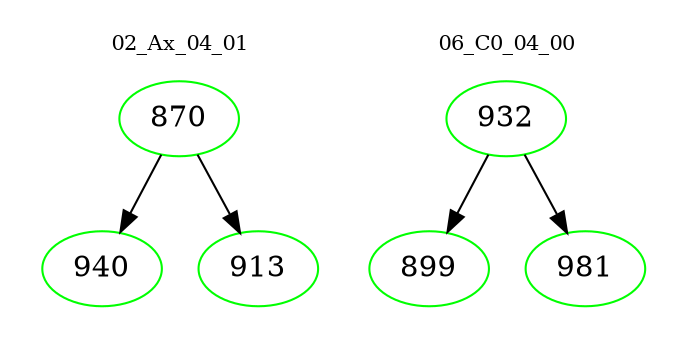 digraph{
subgraph cluster_0 {
color = white
label = "02_Ax_04_01";
fontsize=10;
T0_870 [label="870", color="green"]
T0_870 -> T0_940 [color="black"]
T0_940 [label="940", color="green"]
T0_870 -> T0_913 [color="black"]
T0_913 [label="913", color="green"]
}
subgraph cluster_1 {
color = white
label = "06_C0_04_00";
fontsize=10;
T1_932 [label="932", color="green"]
T1_932 -> T1_899 [color="black"]
T1_899 [label="899", color="green"]
T1_932 -> T1_981 [color="black"]
T1_981 [label="981", color="green"]
}
}
